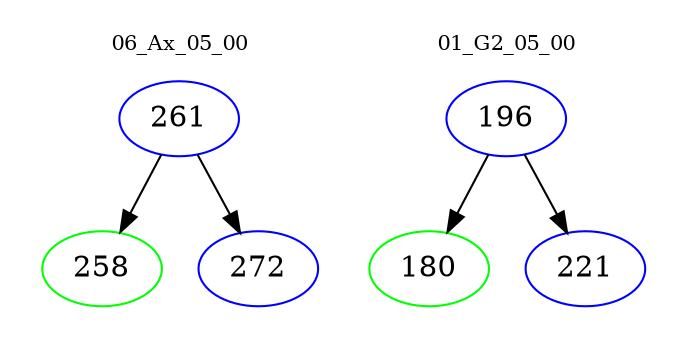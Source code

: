 digraph{
subgraph cluster_0 {
color = white
label = "06_Ax_05_00";
fontsize=10;
T0_261 [label="261", color="blue"]
T0_261 -> T0_258 [color="black"]
T0_258 [label="258", color="green"]
T0_261 -> T0_272 [color="black"]
T0_272 [label="272", color="blue"]
}
subgraph cluster_1 {
color = white
label = "01_G2_05_00";
fontsize=10;
T1_196 [label="196", color="blue"]
T1_196 -> T1_180 [color="black"]
T1_180 [label="180", color="green"]
T1_196 -> T1_221 [color="black"]
T1_221 [label="221", color="blue"]
}
}

